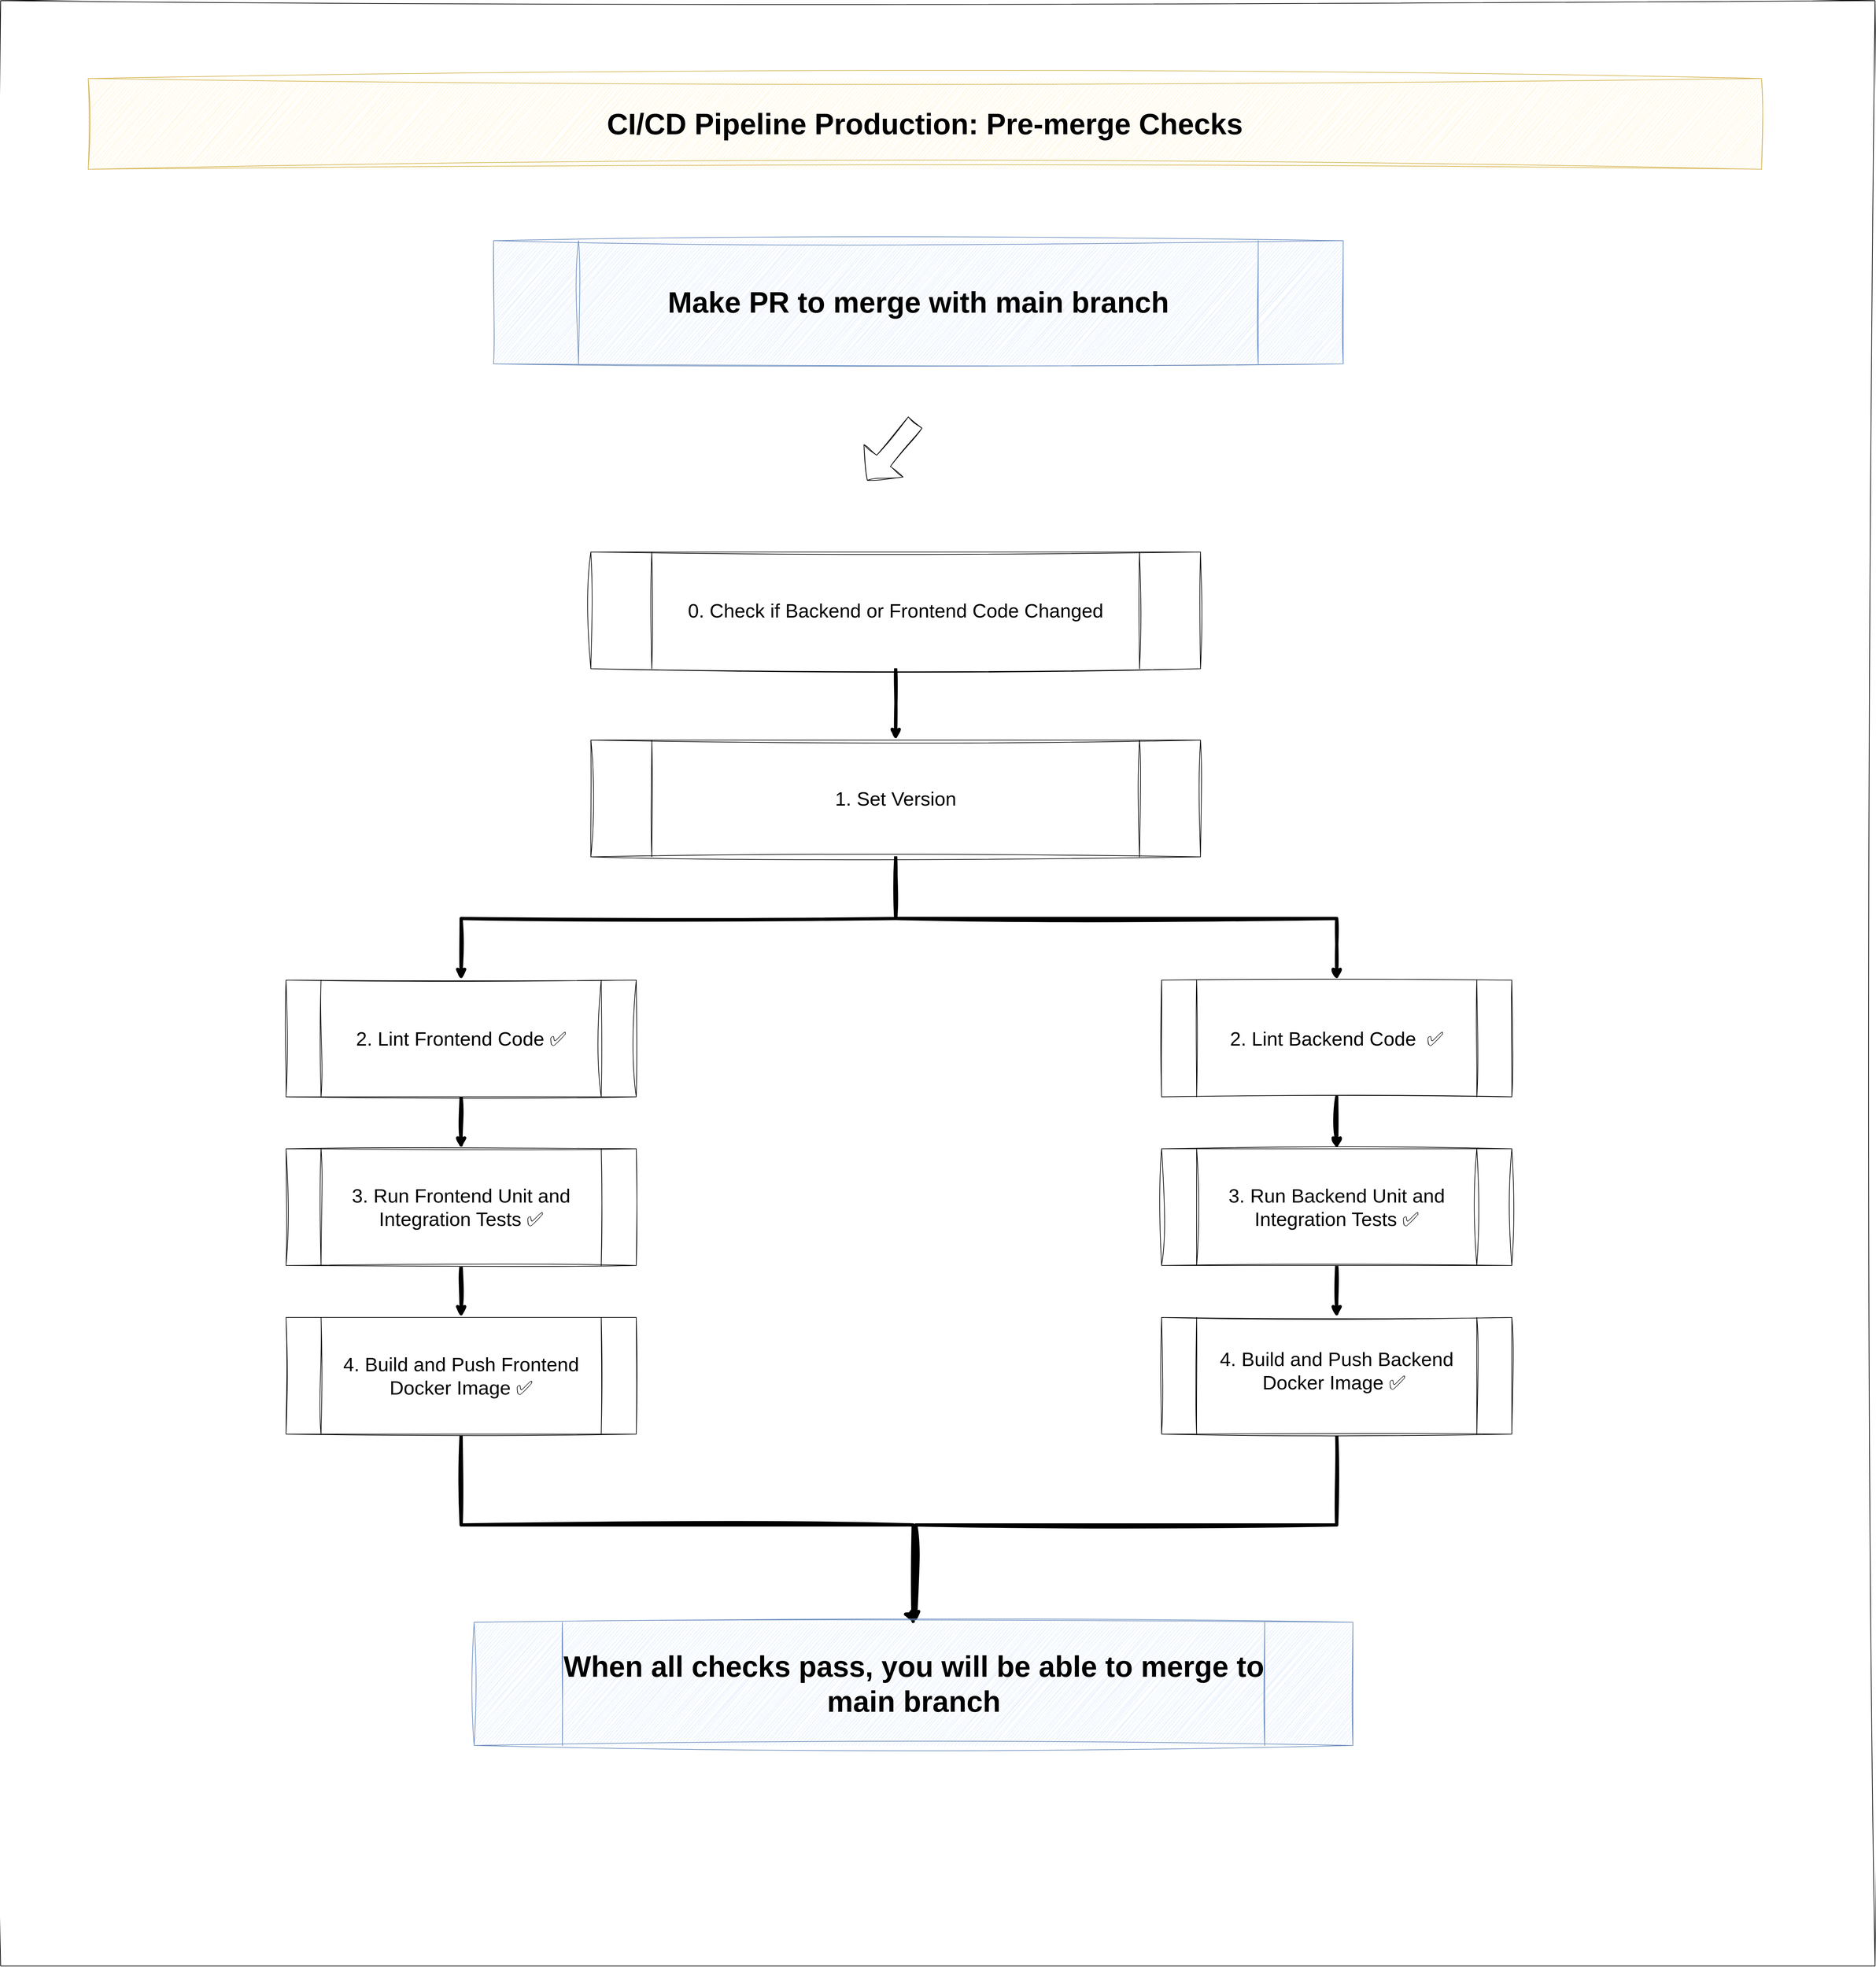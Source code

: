 <mxfile version="26.0.4">
  <diagram name="Page-1" id="2JL8U4BCLr4c2kvkF6KN">
    <mxGraphModel dx="4140" dy="22617" grid="1" gridSize="10" guides="1" tooltips="1" connect="1" arrows="1" fold="1" page="1" pageScale="1" pageWidth="4000" pageHeight="20000" math="0" shadow="0">
      <root>
        <mxCell id="0" />
        <mxCell id="1" parent="0" />
        <mxCell id="np_1fv96D_44VkqeR2-l-1" value="" style="rounded=0;whiteSpace=wrap;html=1;movable=1;resizable=1;rotatable=1;deletable=1;editable=1;locked=0;connectable=1;sketch=1;curveFitting=1;jiggle=2;fillColor=light-dark(#FFFFFF,#000000);" parent="1" vertex="1">
          <mxGeometry x="590" y="-19420" width="2890" height="3030" as="geometry" />
        </mxCell>
        <mxCell id="np_1fv96D_44VkqeR2-l-2" value="&lt;font style=&quot;font-size: 45px;&quot;&gt;&lt;b style=&quot;&quot;&gt;Make PR to merge with main branch&lt;/b&gt;&lt;/font&gt;" style="shape=process;whiteSpace=wrap;html=1;backgroundOutline=1;sketch=1;curveFitting=1;jiggle=2;fillColor=#dae8fc;strokeColor=#6c8ebf;" parent="1" vertex="1">
          <mxGeometry x="1350" y="-19050" width="1310" height="190" as="geometry" />
        </mxCell>
        <mxCell id="np_1fv96D_44VkqeR2-l-57" style="edgeStyle=orthogonalEdgeStyle;rounded=0;orthogonalLoop=1;jettySize=auto;html=1;exitX=0.5;exitY=1;exitDx=0;exitDy=0;entryX=0.5;entryY=0;entryDx=0;entryDy=0;strokeWidth=5;sketch=1;curveFitting=1;jiggle=2;" parent="1" source="np_1fv96D_44VkqeR2-l-4" target="np_1fv96D_44VkqeR2-l-53" edge="1">
          <mxGeometry relative="1" as="geometry" />
        </mxCell>
        <mxCell id="np_1fv96D_44VkqeR2-l-4" value="&lt;font style=&quot;&quot;&gt;&lt;span style=&quot;font-size: 30px;&quot;&gt;0. Check if Backend or Frontend Code Changed&lt;/span&gt;&lt;br&gt;&lt;/font&gt;" style="shape=process;whiteSpace=wrap;html=1;backgroundOutline=1;sketch=1;curveFitting=1;jiggle=2;" parent="1" vertex="1">
          <mxGeometry x="1500" y="-18570" width="940" height="180" as="geometry" />
        </mxCell>
        <mxCell id="np_1fv96D_44VkqeR2-l-61" style="edgeStyle=orthogonalEdgeStyle;rounded=0;orthogonalLoop=1;jettySize=auto;html=1;exitX=0.5;exitY=1;exitDx=0;exitDy=0;entryX=0.5;entryY=0;entryDx=0;entryDy=0;strokeWidth=5;sketch=1;curveFitting=1;jiggle=2;" parent="1" source="np_1fv96D_44VkqeR2-l-10" target="np_1fv96D_44VkqeR2-l-49" edge="1">
          <mxGeometry relative="1" as="geometry" />
        </mxCell>
        <mxCell id="np_1fv96D_44VkqeR2-l-10" value="&lt;font style=&quot;font-size: 30px;&quot;&gt;3.&amp;nbsp;Run Frontend Unit and Integration Tests ✅&lt;br&gt;&lt;/font&gt;" style="shape=process;whiteSpace=wrap;html=1;backgroundOutline=1;sketch=1;curveFitting=1;jiggle=2;" parent="1" vertex="1">
          <mxGeometry x="1030" y="-17650" width="540" height="180" as="geometry" />
        </mxCell>
        <mxCell id="np_1fv96D_44VkqeR2-l-67" style="edgeStyle=orthogonalEdgeStyle;rounded=0;orthogonalLoop=1;jettySize=auto;html=1;exitX=0.5;exitY=1;exitDx=0;exitDy=0;strokeWidth=5;sketch=1;curveFitting=1;jiggle=2;" parent="1" edge="1">
          <mxGeometry relative="1" as="geometry">
            <mxPoint x="2000" y="-16920" as="targetPoint" />
            <mxPoint x="2650" y="-17210" as="sourcePoint" />
            <Array as="points">
              <mxPoint x="2650" y="-17070" />
              <mxPoint x="2001" y="-17070" />
              <mxPoint x="2001" y="-16930" />
            </Array>
          </mxGeometry>
        </mxCell>
        <mxCell id="np_1fv96D_44VkqeR2-l-18" value="&lt;font style=&quot;font-size: 30px;&quot;&gt;4.&amp;nbsp;Build and Push Backend Docker Image&amp;nbsp;✅&amp;nbsp;&lt;/font&gt;&lt;div&gt;&lt;br&gt;&lt;/div&gt;" style="shape=process;whiteSpace=wrap;html=1;backgroundOutline=1;sketch=1;curveFitting=1;jiggle=2;" parent="1" vertex="1">
          <mxGeometry x="2380" y="-17390" width="540" height="180" as="geometry" />
        </mxCell>
        <mxCell id="np_1fv96D_44VkqeR2-l-60" style="edgeStyle=orthogonalEdgeStyle;rounded=0;orthogonalLoop=1;jettySize=auto;html=1;exitX=0.5;exitY=1;exitDx=0;exitDy=0;entryX=0.5;entryY=0;entryDx=0;entryDy=0;strokeWidth=5;sketch=1;curveFitting=1;jiggle=2;" parent="1" source="np_1fv96D_44VkqeR2-l-24" target="np_1fv96D_44VkqeR2-l-10" edge="1">
          <mxGeometry relative="1" as="geometry" />
        </mxCell>
        <mxCell id="np_1fv96D_44VkqeR2-l-24" value="&lt;font style=&quot;font-size: 30px;&quot;&gt;2.&amp;nbsp;Lint Frontend Code&amp;nbsp;&lt;/font&gt;&lt;font style=&quot;font-size: 30px;&quot;&gt;✅&lt;/font&gt;" style="shape=process;whiteSpace=wrap;html=1;backgroundOutline=1;sketch=1;curveFitting=1;jiggle=2;" parent="1" vertex="1">
          <mxGeometry x="1030" y="-17910" width="540" height="180" as="geometry" />
        </mxCell>
        <mxCell id="np_1fv96D_44VkqeR2-l-39" value="&lt;font style=&quot;font-size: 45px;&quot;&gt;&lt;b style=&quot;&quot;&gt;CI/CD Pipeline Production: Pre-merge Checks&lt;/b&gt;&lt;/font&gt;" style="rounded=0;whiteSpace=wrap;html=1;sketch=1;curveFitting=1;jiggle=2;fillColor=#fff2cc;strokeColor=#d6b656;" parent="1" vertex="1">
          <mxGeometry x="725" y="-19300" width="2580" height="140" as="geometry" />
        </mxCell>
        <mxCell id="np_1fv96D_44VkqeR2-l-40" value="" style="shape=flexArrow;endArrow=classic;html=1;rounded=0;endWidth=50;endSize=12.707;width=27.333;sketch=1;curveFitting=1;jiggle=2;shadow=0;" parent="1" edge="1">
          <mxGeometry width="50" height="50" relative="1" as="geometry">
            <mxPoint x="2000.37" y="-18770" as="sourcePoint" />
            <mxPoint x="1926" y="-18680" as="targetPoint" />
          </mxGeometry>
        </mxCell>
        <mxCell id="np_1fv96D_44VkqeR2-l-41" style="edgeStyle=orthogonalEdgeStyle;rounded=0;orthogonalLoop=1;jettySize=auto;html=1;exitX=0.5;exitY=1;exitDx=0;exitDy=0;" parent="1" edge="1">
          <mxGeometry relative="1" as="geometry">
            <mxPoint x="2935" y="-17840" as="sourcePoint" />
            <mxPoint x="2935" y="-17840" as="targetPoint" />
          </mxGeometry>
        </mxCell>
        <mxCell id="np_1fv96D_44VkqeR2-l-65" style="edgeStyle=orthogonalEdgeStyle;rounded=0;orthogonalLoop=1;jettySize=auto;html=1;exitX=0.5;exitY=1;exitDx=0;exitDy=0;strokeWidth=5;sketch=1;curveFitting=1;jiggle=2;entryX=0.5;entryY=0;entryDx=0;entryDy=0;" parent="1" source="np_1fv96D_44VkqeR2-l-49" target="np_1fv96D_44VkqeR2-l-64" edge="1">
          <mxGeometry relative="1" as="geometry">
            <mxPoint x="2000" y="-16930" as="targetPoint" />
            <Array as="points">
              <mxPoint x="1300" y="-17070" />
              <mxPoint x="1997" y="-17070" />
              <mxPoint x="1997" y="-16921" />
            </Array>
          </mxGeometry>
        </mxCell>
        <mxCell id="np_1fv96D_44VkqeR2-l-49" value="&lt;font style=&quot;font-size: 30px;&quot;&gt;4.&amp;nbsp;Build and Push Frontend Docker Image&lt;/font&gt;&lt;font style=&quot;font-size: 30px;&quot;&gt;&amp;nbsp;&lt;/font&gt;&lt;font style=&quot;font-size: 30px;&quot;&gt;✅&lt;/font&gt;" style="shape=process;whiteSpace=wrap;html=1;backgroundOutline=1;sketch=1;curveFitting=1;jiggle=2;" parent="1" vertex="1">
          <mxGeometry x="1030" y="-17390" width="540" height="180" as="geometry" />
        </mxCell>
        <mxCell id="np_1fv96D_44VkqeR2-l-58" style="edgeStyle=orthogonalEdgeStyle;rounded=0;orthogonalLoop=1;jettySize=auto;html=1;exitX=0.5;exitY=1;exitDx=0;exitDy=0;entryX=0.5;entryY=0;entryDx=0;entryDy=0;strokeWidth=5;sketch=1;curveFitting=1;jiggle=2;" parent="1" source="np_1fv96D_44VkqeR2-l-53" target="np_1fv96D_44VkqeR2-l-24" edge="1">
          <mxGeometry relative="1" as="geometry" />
        </mxCell>
        <mxCell id="np_1fv96D_44VkqeR2-l-59" style="edgeStyle=orthogonalEdgeStyle;rounded=0;orthogonalLoop=1;jettySize=auto;html=1;exitX=0.5;exitY=1;exitDx=0;exitDy=0;entryX=0.5;entryY=0;entryDx=0;entryDy=0;strokeWidth=5;sketch=1;curveFitting=1;jiggle=2;" parent="1" source="np_1fv96D_44VkqeR2-l-53" target="np_1fv96D_44VkqeR2-l-55" edge="1">
          <mxGeometry relative="1" as="geometry" />
        </mxCell>
        <mxCell id="np_1fv96D_44VkqeR2-l-53" value="&lt;font style=&quot;&quot;&gt;&lt;span style=&quot;font-size: 30px;&quot;&gt;1.&amp;nbsp;Set Version&lt;/span&gt;&lt;br&gt;&lt;/font&gt;" style="shape=process;whiteSpace=wrap;html=1;backgroundOutline=1;sketch=1;curveFitting=1;jiggle=2;" parent="1" vertex="1">
          <mxGeometry x="1500" y="-18280" width="940" height="180" as="geometry" />
        </mxCell>
        <mxCell id="np_1fv96D_44VkqeR2-l-62" style="edgeStyle=orthogonalEdgeStyle;rounded=0;orthogonalLoop=1;jettySize=auto;html=1;exitX=0.5;exitY=1;exitDx=0;exitDy=0;entryX=0.5;entryY=0;entryDx=0;entryDy=0;strokeWidth=5;sketch=1;curveFitting=1;jiggle=2;" parent="1" source="np_1fv96D_44VkqeR2-l-55" target="np_1fv96D_44VkqeR2-l-56" edge="1">
          <mxGeometry relative="1" as="geometry" />
        </mxCell>
        <mxCell id="np_1fv96D_44VkqeR2-l-55" value="&lt;font style=&quot;font-size: 30px;&quot;&gt;2.&amp;nbsp;Lint Backend Code&amp;nbsp;&lt;/font&gt;&lt;font style=&quot;font-size: 30px;&quot;&gt;&amp;nbsp;&lt;/font&gt;&lt;font style=&quot;font-size: 30px;&quot;&gt;✅&lt;/font&gt;" style="shape=process;whiteSpace=wrap;html=1;backgroundOutline=1;sketch=1;curveFitting=1;jiggle=2;" parent="1" vertex="1">
          <mxGeometry x="2380" y="-17910" width="540" height="180" as="geometry" />
        </mxCell>
        <mxCell id="np_1fv96D_44VkqeR2-l-63" style="edgeStyle=orthogonalEdgeStyle;rounded=0;orthogonalLoop=1;jettySize=auto;html=1;exitX=0.5;exitY=1;exitDx=0;exitDy=0;entryX=0.5;entryY=0;entryDx=0;entryDy=0;strokeWidth=5;sketch=1;curveFitting=1;jiggle=2;" parent="1" source="np_1fv96D_44VkqeR2-l-56" target="np_1fv96D_44VkqeR2-l-18" edge="1">
          <mxGeometry relative="1" as="geometry" />
        </mxCell>
        <mxCell id="np_1fv96D_44VkqeR2-l-56" value="&lt;font style=&quot;font-size: 30px;&quot;&gt;3.&amp;nbsp;Run Backend Unit and Integration Tests&amp;nbsp;✅&lt;br&gt;&lt;/font&gt;" style="shape=process;whiteSpace=wrap;html=1;backgroundOutline=1;sketch=1;curveFitting=1;jiggle=2;" parent="1" vertex="1">
          <mxGeometry x="2380" y="-17650" width="540" height="180" as="geometry" />
        </mxCell>
        <mxCell id="np_1fv96D_44VkqeR2-l-64" value="&lt;font style=&quot;font-size: 45px;&quot;&gt;&lt;b style=&quot;&quot;&gt;When all checks pass, you will be able to merge to main branch&lt;/b&gt;&lt;/font&gt;" style="shape=process;whiteSpace=wrap;html=1;backgroundOutline=1;sketch=1;curveFitting=1;jiggle=2;fillColor=#dae8fc;strokeColor=#6c8ebf;" parent="1" vertex="1">
          <mxGeometry x="1320" y="-16920" width="1355" height="190" as="geometry" />
        </mxCell>
      </root>
    </mxGraphModel>
  </diagram>
</mxfile>

